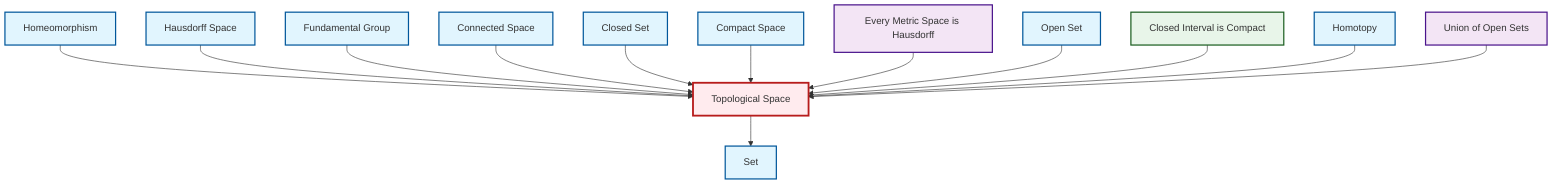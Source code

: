 graph TD
    classDef definition fill:#e1f5fe,stroke:#01579b,stroke-width:2px
    classDef theorem fill:#f3e5f5,stroke:#4a148c,stroke-width:2px
    classDef axiom fill:#fff3e0,stroke:#e65100,stroke-width:2px
    classDef example fill:#e8f5e9,stroke:#1b5e20,stroke-width:2px
    classDef current fill:#ffebee,stroke:#b71c1c,stroke-width:3px
    def-fundamental-group["Fundamental Group"]:::definition
    def-homeomorphism["Homeomorphism"]:::definition
    def-compact["Compact Space"]:::definition
    def-set["Set"]:::definition
    def-homotopy["Homotopy"]:::definition
    thm-union-open-sets["Union of Open Sets"]:::theorem
    def-connected["Connected Space"]:::definition
    def-closed-set["Closed Set"]:::definition
    def-hausdorff["Hausdorff Space"]:::definition
    ex-closed-interval-compact["Closed Interval is Compact"]:::example
    thm-metric-hausdorff["Every Metric Space is Hausdorff"]:::theorem
    def-open-set["Open Set"]:::definition
    def-topological-space["Topological Space"]:::definition
    def-homeomorphism --> def-topological-space
    def-hausdorff --> def-topological-space
    def-fundamental-group --> def-topological-space
    def-connected --> def-topological-space
    def-closed-set --> def-topological-space
    def-compact --> def-topological-space
    thm-metric-hausdorff --> def-topological-space
    def-open-set --> def-topological-space
    ex-closed-interval-compact --> def-topological-space
    def-homotopy --> def-topological-space
    thm-union-open-sets --> def-topological-space
    def-topological-space --> def-set
    class def-topological-space current
